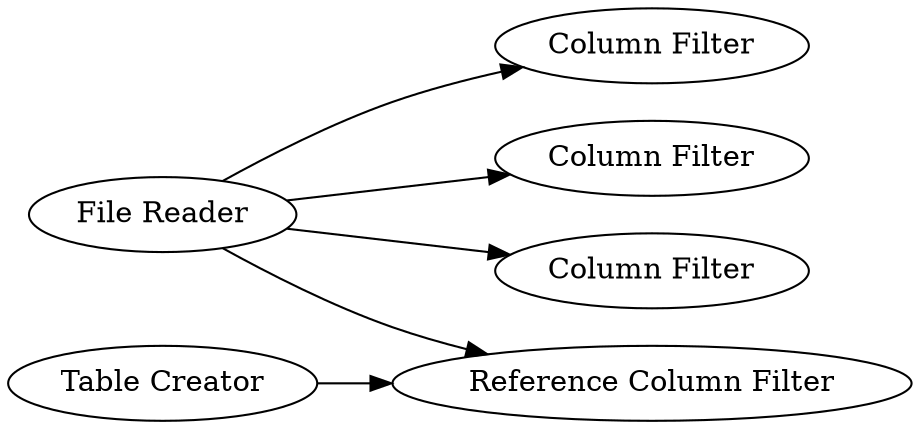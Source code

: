digraph {
	15 [label="Column Filter"]
	16 [label="Column Filter"]
	17 [label="Column Filter"]
	18 [label="Reference Column Filter"]
	19 [label="Table Creator"]
	22 [label="File Reader"]
	19 -> 18
	22 -> 18
	22 -> 16
	22 -> 17
	22 -> 15
	rankdir=LR
}
